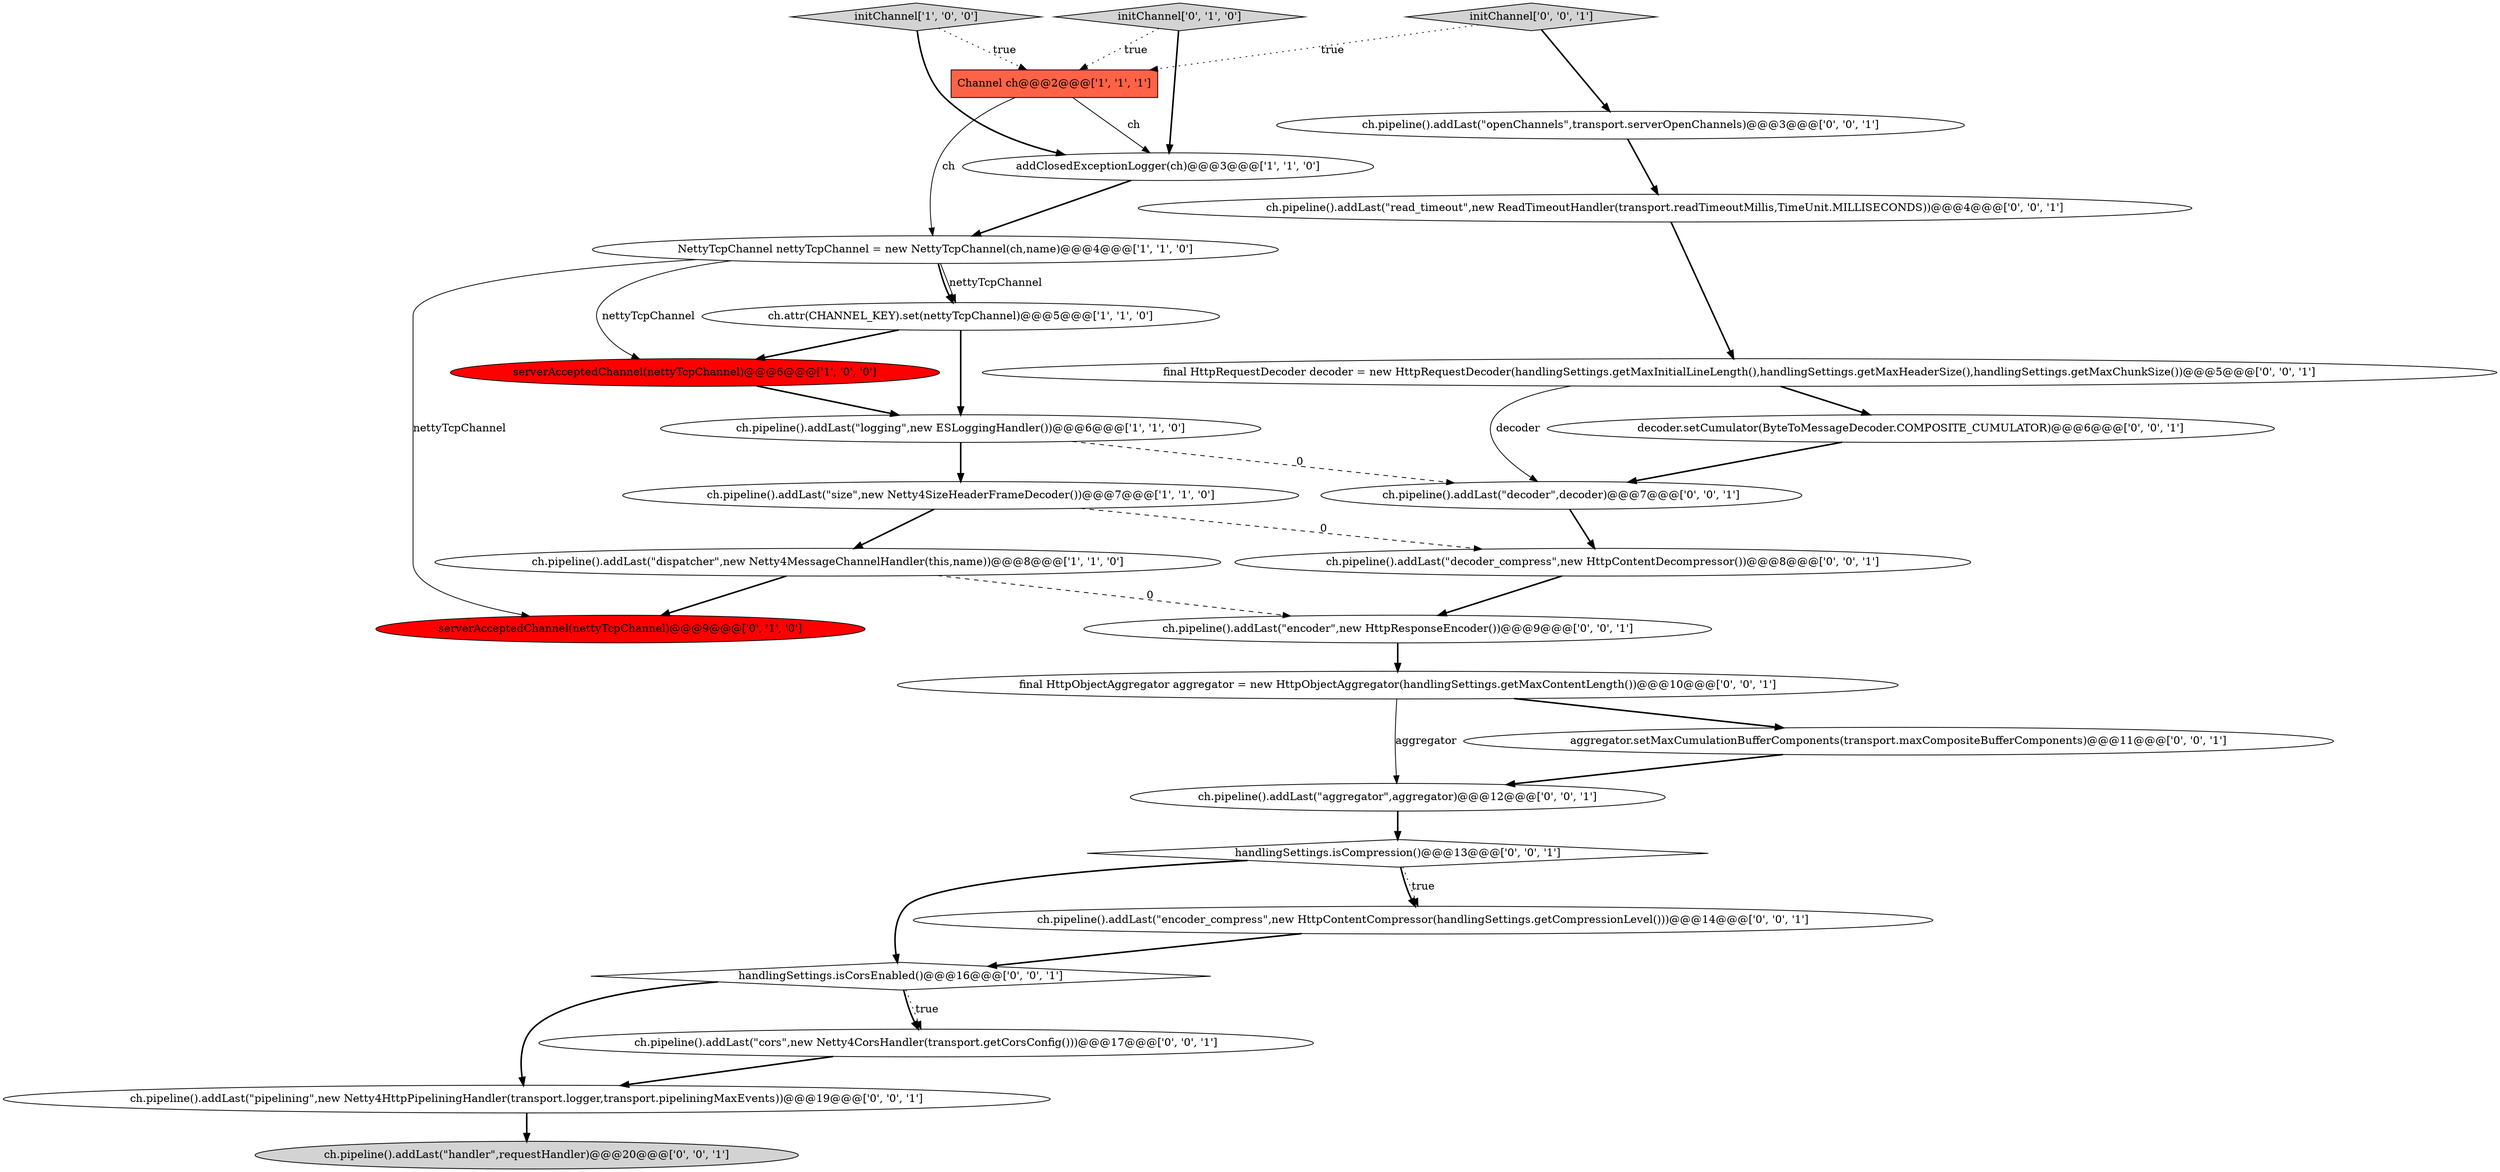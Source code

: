 digraph {
2 [style = filled, label = "NettyTcpChannel nettyTcpChannel = new NettyTcpChannel(ch,name)@@@4@@@['1', '1', '0']", fillcolor = white, shape = ellipse image = "AAA0AAABBB1BBB"];
7 [style = filled, label = "ch.pipeline().addLast(\"logging\",new ESLoggingHandler())@@@6@@@['1', '1', '0']", fillcolor = white, shape = ellipse image = "AAA0AAABBB1BBB"];
24 [style = filled, label = "ch.pipeline().addLast(\"pipelining\",new Netty4HttpPipeliningHandler(transport.logger,transport.pipeliningMaxEvents))@@@19@@@['0', '0', '1']", fillcolor = white, shape = ellipse image = "AAA0AAABBB3BBB"];
3 [style = filled, label = "addClosedExceptionLogger(ch)@@@3@@@['1', '1', '0']", fillcolor = white, shape = ellipse image = "AAA0AAABBB1BBB"];
6 [style = filled, label = "ch.attr(CHANNEL_KEY).set(nettyTcpChannel)@@@5@@@['1', '1', '0']", fillcolor = white, shape = ellipse image = "AAA0AAABBB1BBB"];
26 [style = filled, label = "ch.pipeline().addLast(\"decoder\",decoder)@@@7@@@['0', '0', '1']", fillcolor = white, shape = ellipse image = "AAA0AAABBB3BBB"];
22 [style = filled, label = "handlingSettings.isCorsEnabled()@@@16@@@['0', '0', '1']", fillcolor = white, shape = diamond image = "AAA0AAABBB3BBB"];
9 [style = filled, label = "serverAcceptedChannel(nettyTcpChannel)@@@9@@@['0', '1', '0']", fillcolor = red, shape = ellipse image = "AAA1AAABBB2BBB"];
13 [style = filled, label = "handlingSettings.isCompression()@@@13@@@['0', '0', '1']", fillcolor = white, shape = diamond image = "AAA0AAABBB3BBB"];
4 [style = filled, label = "serverAcceptedChannel(nettyTcpChannel)@@@6@@@['1', '0', '0']", fillcolor = red, shape = ellipse image = "AAA1AAABBB1BBB"];
18 [style = filled, label = "final HttpRequestDecoder decoder = new HttpRequestDecoder(handlingSettings.getMaxInitialLineLength(),handlingSettings.getMaxHeaderSize(),handlingSettings.getMaxChunkSize())@@@5@@@['0', '0', '1']", fillcolor = white, shape = ellipse image = "AAA0AAABBB3BBB"];
16 [style = filled, label = "ch.pipeline().addLast(\"handler\",requestHandler)@@@20@@@['0', '0', '1']", fillcolor = lightgray, shape = ellipse image = "AAA0AAABBB3BBB"];
10 [style = filled, label = "initChannel['0', '1', '0']", fillcolor = lightgray, shape = diamond image = "AAA0AAABBB2BBB"];
8 [style = filled, label = "ch.pipeline().addLast(\"dispatcher\",new Netty4MessageChannelHandler(this,name))@@@8@@@['1', '1', '0']", fillcolor = white, shape = ellipse image = "AAA0AAABBB1BBB"];
15 [style = filled, label = "ch.pipeline().addLast(\"decoder_compress\",new HttpContentDecompressor())@@@8@@@['0', '0', '1']", fillcolor = white, shape = ellipse image = "AAA0AAABBB3BBB"];
5 [style = filled, label = "Channel ch@@@2@@@['1', '1', '1']", fillcolor = tomato, shape = box image = "AAA0AAABBB1BBB"];
0 [style = filled, label = "initChannel['1', '0', '0']", fillcolor = lightgray, shape = diamond image = "AAA0AAABBB1BBB"];
14 [style = filled, label = "initChannel['0', '0', '1']", fillcolor = lightgray, shape = diamond image = "AAA0AAABBB3BBB"];
11 [style = filled, label = "ch.pipeline().addLast(\"openChannels\",transport.serverOpenChannels)@@@3@@@['0', '0', '1']", fillcolor = white, shape = ellipse image = "AAA0AAABBB3BBB"];
25 [style = filled, label = "ch.pipeline().addLast(\"encoder\",new HttpResponseEncoder())@@@9@@@['0', '0', '1']", fillcolor = white, shape = ellipse image = "AAA0AAABBB3BBB"];
20 [style = filled, label = "final HttpObjectAggregator aggregator = new HttpObjectAggregator(handlingSettings.getMaxContentLength())@@@10@@@['0', '0', '1']", fillcolor = white, shape = ellipse image = "AAA0AAABBB3BBB"];
17 [style = filled, label = "ch.pipeline().addLast(\"read_timeout\",new ReadTimeoutHandler(transport.readTimeoutMillis,TimeUnit.MILLISECONDS))@@@4@@@['0', '0', '1']", fillcolor = white, shape = ellipse image = "AAA0AAABBB3BBB"];
23 [style = filled, label = "ch.pipeline().addLast(\"aggregator\",aggregator)@@@12@@@['0', '0', '1']", fillcolor = white, shape = ellipse image = "AAA0AAABBB3BBB"];
21 [style = filled, label = "decoder.setCumulator(ByteToMessageDecoder.COMPOSITE_CUMULATOR)@@@6@@@['0', '0', '1']", fillcolor = white, shape = ellipse image = "AAA0AAABBB3BBB"];
1 [style = filled, label = "ch.pipeline().addLast(\"size\",new Netty4SizeHeaderFrameDecoder())@@@7@@@['1', '1', '0']", fillcolor = white, shape = ellipse image = "AAA0AAABBB1BBB"];
12 [style = filled, label = "aggregator.setMaxCumulationBufferComponents(transport.maxCompositeBufferComponents)@@@11@@@['0', '0', '1']", fillcolor = white, shape = ellipse image = "AAA0AAABBB3BBB"];
19 [style = filled, label = "ch.pipeline().addLast(\"cors\",new Netty4CorsHandler(transport.getCorsConfig()))@@@17@@@['0', '0', '1']", fillcolor = white, shape = ellipse image = "AAA0AAABBB3BBB"];
27 [style = filled, label = "ch.pipeline().addLast(\"encoder_compress\",new HttpContentCompressor(handlingSettings.getCompressionLevel()))@@@14@@@['0', '0', '1']", fillcolor = white, shape = ellipse image = "AAA0AAABBB3BBB"];
0->3 [style = bold, label=""];
7->1 [style = bold, label=""];
1->8 [style = bold, label=""];
0->5 [style = dotted, label="true"];
22->19 [style = dotted, label="true"];
13->27 [style = dotted, label="true"];
20->23 [style = solid, label="aggregator"];
22->19 [style = bold, label=""];
2->6 [style = bold, label=""];
15->25 [style = bold, label=""];
1->15 [style = dashed, label="0"];
10->3 [style = bold, label=""];
5->2 [style = solid, label="ch"];
18->26 [style = solid, label="decoder"];
2->6 [style = solid, label="nettyTcpChannel"];
10->5 [style = dotted, label="true"];
27->22 [style = bold, label=""];
4->7 [style = bold, label=""];
19->24 [style = bold, label=""];
5->3 [style = solid, label="ch"];
24->16 [style = bold, label=""];
6->4 [style = bold, label=""];
21->26 [style = bold, label=""];
25->20 [style = bold, label=""];
13->27 [style = bold, label=""];
14->5 [style = dotted, label="true"];
3->2 [style = bold, label=""];
23->13 [style = bold, label=""];
26->15 [style = bold, label=""];
20->12 [style = bold, label=""];
8->9 [style = bold, label=""];
2->4 [style = solid, label="nettyTcpChannel"];
11->17 [style = bold, label=""];
8->25 [style = dashed, label="0"];
12->23 [style = bold, label=""];
13->22 [style = bold, label=""];
18->21 [style = bold, label=""];
22->24 [style = bold, label=""];
6->7 [style = bold, label=""];
7->26 [style = dashed, label="0"];
2->9 [style = solid, label="nettyTcpChannel"];
14->11 [style = bold, label=""];
17->18 [style = bold, label=""];
}

